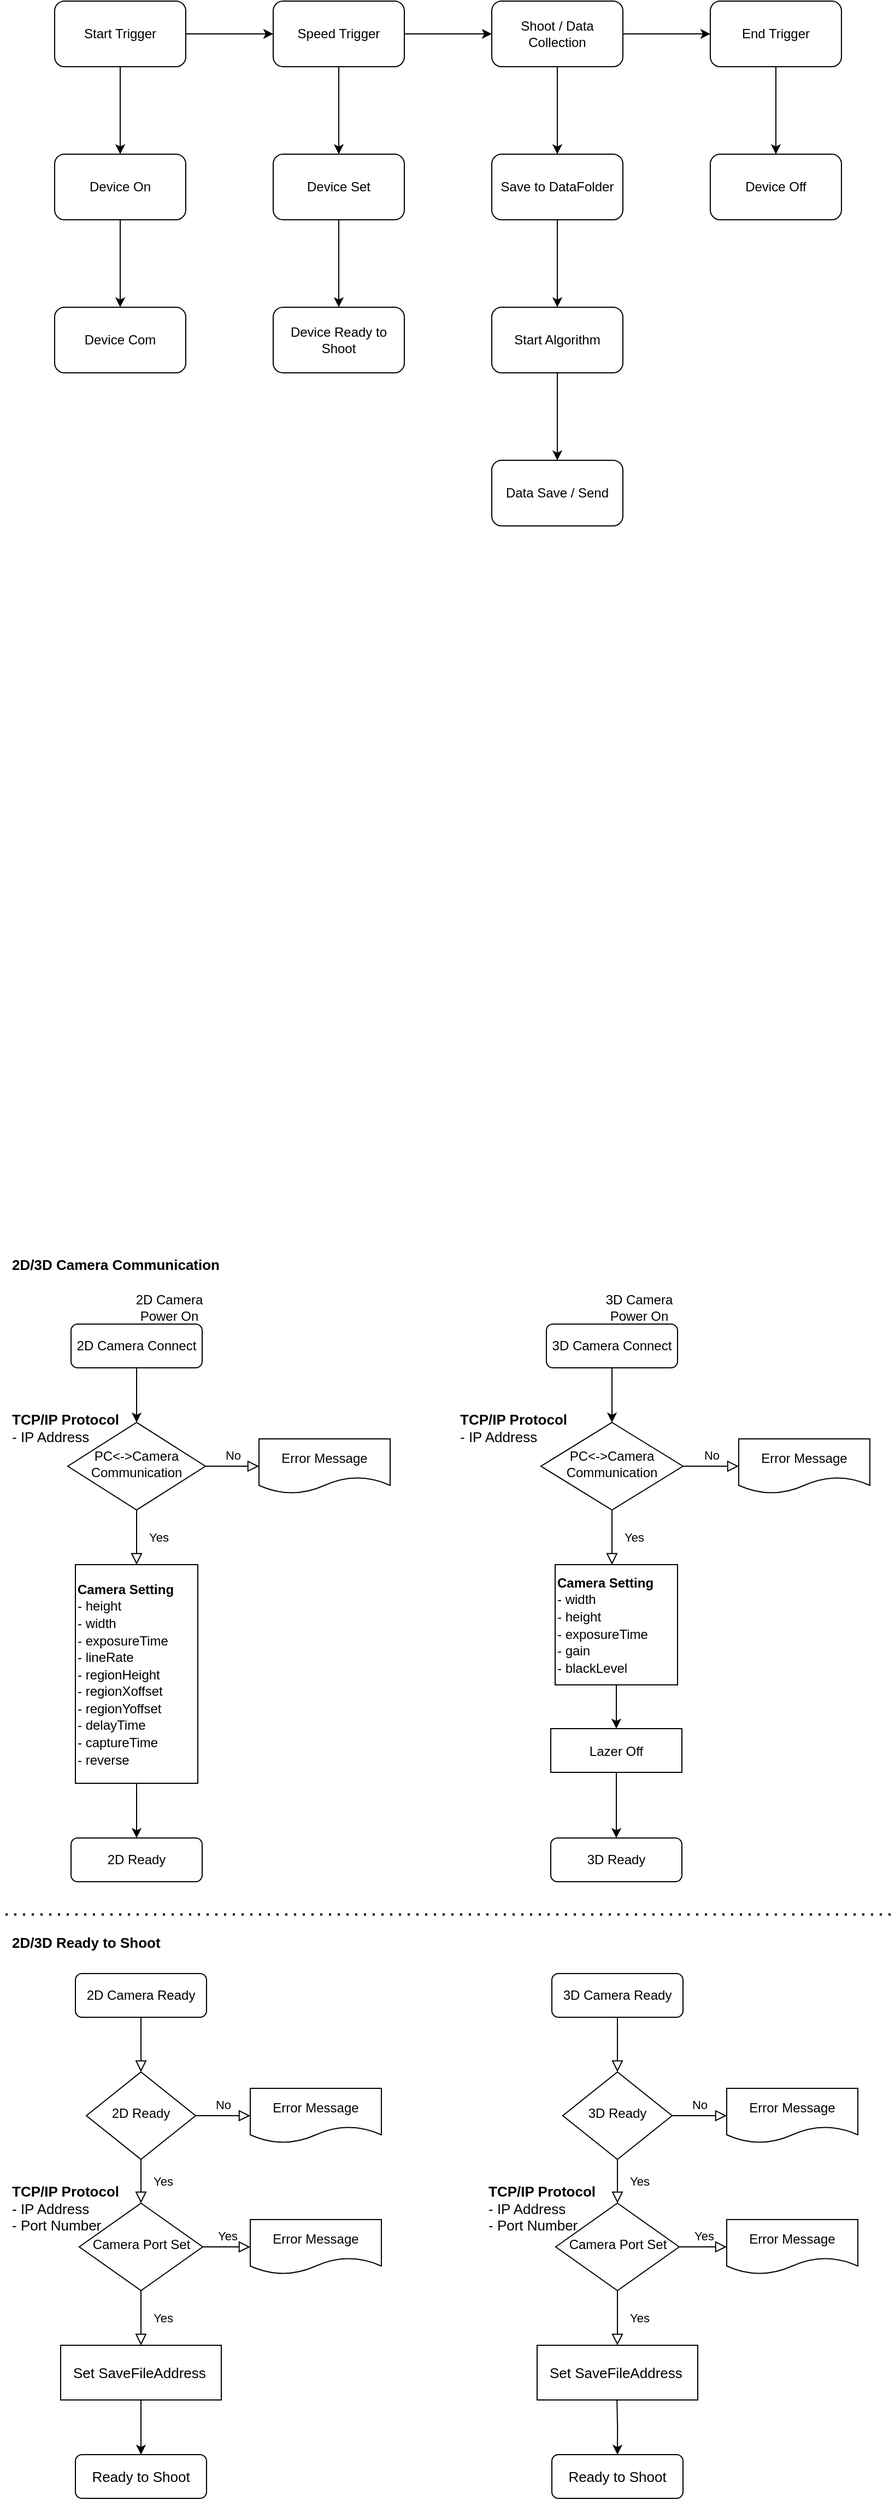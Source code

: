 <mxfile version="20.2.7" type="github">
  <diagram id="C5RBs43oDa-KdzZeNtuy" name="Page-1">
    <mxGraphModel dx="1422" dy="1931" grid="1" gridSize="10" guides="1" tooltips="1" connect="1" arrows="1" fold="1" page="1" pageScale="1" pageWidth="827" pageHeight="1169" math="0" shadow="0">
      <root>
        <mxCell id="WIyWlLk6GJQsqaUBKTNV-0" />
        <mxCell id="WIyWlLk6GJQsqaUBKTNV-1" parent="WIyWlLk6GJQsqaUBKTNV-0" />
        <mxCell id="StntuvO-vUnhxlK_2Fgz-50" value="" style="edgeStyle=orthogonalEdgeStyle;rounded=0;orthogonalLoop=1;jettySize=auto;html=1;fontSize=13;" parent="WIyWlLk6GJQsqaUBKTNV-1" source="WIyWlLk6GJQsqaUBKTNV-3" target="WIyWlLk6GJQsqaUBKTNV-6" edge="1">
          <mxGeometry relative="1" as="geometry" />
        </mxCell>
        <mxCell id="WIyWlLk6GJQsqaUBKTNV-3" value="2D Camera Connect" style="rounded=1;whiteSpace=wrap;html=1;fontSize=12;glass=0;strokeWidth=1;shadow=0;" parent="WIyWlLk6GJQsqaUBKTNV-1" vertex="1">
          <mxGeometry x="69" y="80" width="120" height="40" as="geometry" />
        </mxCell>
        <mxCell id="WIyWlLk6GJQsqaUBKTNV-4" value="Yes" style="rounded=0;html=1;jettySize=auto;orthogonalLoop=1;fontSize=11;endArrow=block;endFill=0;endSize=8;strokeWidth=1;shadow=0;labelBackgroundColor=none;edgeStyle=orthogonalEdgeStyle;entryX=0.5;entryY=0;entryDx=0;entryDy=0;" parent="WIyWlLk6GJQsqaUBKTNV-1" source="WIyWlLk6GJQsqaUBKTNV-6" target="StntuvO-vUnhxlK_2Fgz-56" edge="1">
          <mxGeometry y="20" relative="1" as="geometry">
            <mxPoint as="offset" />
            <mxPoint x="131" y="290" as="targetPoint" />
          </mxGeometry>
        </mxCell>
        <mxCell id="WIyWlLk6GJQsqaUBKTNV-5" value="No" style="edgeStyle=orthogonalEdgeStyle;rounded=0;html=1;jettySize=auto;orthogonalLoop=1;fontSize=11;endArrow=block;endFill=0;endSize=8;strokeWidth=1;shadow=0;labelBackgroundColor=none;entryX=0;entryY=0.5;entryDx=0;entryDy=0;" parent="WIyWlLk6GJQsqaUBKTNV-1" source="WIyWlLk6GJQsqaUBKTNV-6" target="StntuvO-vUnhxlK_2Fgz-40" edge="1">
          <mxGeometry y="10" relative="1" as="geometry">
            <mxPoint as="offset" />
            <mxPoint x="229" y="210" as="targetPoint" />
          </mxGeometry>
        </mxCell>
        <mxCell id="WIyWlLk6GJQsqaUBKTNV-6" value="PC&amp;lt;-&amp;gt;Camera Communication" style="rhombus;whiteSpace=wrap;html=1;shadow=0;fontFamily=Helvetica;fontSize=12;align=center;strokeWidth=1;spacing=6;spacingTop=-4;" parent="WIyWlLk6GJQsqaUBKTNV-1" vertex="1">
          <mxGeometry x="66" y="170" width="126" height="80" as="geometry" />
        </mxCell>
        <mxCell id="StntuvO-vUnhxlK_2Fgz-0" value="2D Camera Power On" style="text;html=1;strokeColor=none;fillColor=none;align=center;verticalAlign=middle;whiteSpace=wrap;rounded=0;" parent="WIyWlLk6GJQsqaUBKTNV-1" vertex="1">
          <mxGeometry x="119" y="50" width="80" height="30" as="geometry" />
        </mxCell>
        <mxCell id="StntuvO-vUnhxlK_2Fgz-49" value="" style="edgeStyle=orthogonalEdgeStyle;rounded=0;orthogonalLoop=1;jettySize=auto;html=1;fontSize=13;" parent="WIyWlLk6GJQsqaUBKTNV-1" source="StntuvO-vUnhxlK_2Fgz-2" target="StntuvO-vUnhxlK_2Fgz-5" edge="1">
          <mxGeometry relative="1" as="geometry" />
        </mxCell>
        <mxCell id="StntuvO-vUnhxlK_2Fgz-2" value="3D Camera Connect" style="rounded=1;whiteSpace=wrap;html=1;fontSize=12;glass=0;strokeWidth=1;shadow=0;" parent="WIyWlLk6GJQsqaUBKTNV-1" vertex="1">
          <mxGeometry x="504" y="80" width="120" height="40" as="geometry" />
        </mxCell>
        <mxCell id="StntuvO-vUnhxlK_2Fgz-3" value="Yes" style="rounded=0;html=1;jettySize=auto;orthogonalLoop=1;fontSize=11;endArrow=block;endFill=0;endSize=8;strokeWidth=1;shadow=0;labelBackgroundColor=none;edgeStyle=orthogonalEdgeStyle;" parent="WIyWlLk6GJQsqaUBKTNV-1" source="StntuvO-vUnhxlK_2Fgz-5" edge="1">
          <mxGeometry y="20" relative="1" as="geometry">
            <mxPoint as="offset" />
            <mxPoint x="564" y="300" as="targetPoint" />
          </mxGeometry>
        </mxCell>
        <mxCell id="StntuvO-vUnhxlK_2Fgz-4" value="No" style="edgeStyle=orthogonalEdgeStyle;rounded=0;html=1;jettySize=auto;orthogonalLoop=1;fontSize=11;endArrow=block;endFill=0;endSize=8;strokeWidth=1;shadow=0;labelBackgroundColor=none;entryX=0;entryY=0.5;entryDx=0;entryDy=0;" parent="WIyWlLk6GJQsqaUBKTNV-1" source="StntuvO-vUnhxlK_2Fgz-5" target="StntuvO-vUnhxlK_2Fgz-41" edge="1">
          <mxGeometry y="10" relative="1" as="geometry">
            <mxPoint as="offset" />
            <mxPoint x="664.0" y="210" as="targetPoint" />
          </mxGeometry>
        </mxCell>
        <mxCell id="StntuvO-vUnhxlK_2Fgz-5" value="PC&amp;lt;-&amp;gt;Camera Communication" style="rhombus;whiteSpace=wrap;html=1;shadow=0;fontFamily=Helvetica;fontSize=12;align=center;strokeWidth=1;spacing=6;spacingTop=-4;" parent="WIyWlLk6GJQsqaUBKTNV-1" vertex="1">
          <mxGeometry x="499" y="170" width="130" height="80" as="geometry" />
        </mxCell>
        <mxCell id="StntuvO-vUnhxlK_2Fgz-11" value="3D Ready" style="rounded=1;whiteSpace=wrap;html=1;fontSize=12;glass=0;strokeWidth=1;shadow=0;" parent="WIyWlLk6GJQsqaUBKTNV-1" vertex="1">
          <mxGeometry x="508" y="550" width="120" height="40" as="geometry" />
        </mxCell>
        <mxCell id="StntuvO-vUnhxlK_2Fgz-12" value="3D Camera Power On" style="text;html=1;strokeColor=none;fillColor=none;align=center;verticalAlign=middle;whiteSpace=wrap;rounded=0;" parent="WIyWlLk6GJQsqaUBKTNV-1" vertex="1">
          <mxGeometry x="549" y="50" width="80" height="30" as="geometry" />
        </mxCell>
        <mxCell id="StntuvO-vUnhxlK_2Fgz-26" value="" style="rounded=0;html=1;jettySize=auto;orthogonalLoop=1;fontSize=11;endArrow=block;endFill=0;endSize=8;strokeWidth=1;shadow=0;labelBackgroundColor=none;edgeStyle=orthogonalEdgeStyle;" parent="WIyWlLk6GJQsqaUBKTNV-1" source="StntuvO-vUnhxlK_2Fgz-27" target="StntuvO-vUnhxlK_2Fgz-30" edge="1">
          <mxGeometry relative="1" as="geometry" />
        </mxCell>
        <mxCell id="StntuvO-vUnhxlK_2Fgz-27" value="2D Camera Ready" style="rounded=1;whiteSpace=wrap;html=1;fontSize=12;glass=0;strokeWidth=1;shadow=0;" parent="WIyWlLk6GJQsqaUBKTNV-1" vertex="1">
          <mxGeometry x="73" y="674" width="120" height="40" as="geometry" />
        </mxCell>
        <mxCell id="StntuvO-vUnhxlK_2Fgz-28" value="Yes" style="rounded=0;html=1;jettySize=auto;orthogonalLoop=1;fontSize=11;endArrow=block;endFill=0;endSize=8;strokeWidth=1;shadow=0;labelBackgroundColor=none;edgeStyle=orthogonalEdgeStyle;" parent="WIyWlLk6GJQsqaUBKTNV-1" source="StntuvO-vUnhxlK_2Fgz-30" target="StntuvO-vUnhxlK_2Fgz-34" edge="1">
          <mxGeometry y="20" relative="1" as="geometry">
            <mxPoint as="offset" />
          </mxGeometry>
        </mxCell>
        <mxCell id="StntuvO-vUnhxlK_2Fgz-29" value="No" style="edgeStyle=orthogonalEdgeStyle;rounded=0;html=1;jettySize=auto;orthogonalLoop=1;fontSize=11;endArrow=block;endFill=0;endSize=8;strokeWidth=1;shadow=0;labelBackgroundColor=none;entryX=0;entryY=0.5;entryDx=0;entryDy=0;" parent="WIyWlLk6GJQsqaUBKTNV-1" source="StntuvO-vUnhxlK_2Fgz-30" target="StntuvO-vUnhxlK_2Fgz-62" edge="1">
          <mxGeometry y="10" relative="1" as="geometry">
            <mxPoint as="offset" />
            <mxPoint x="233" y="804" as="targetPoint" />
          </mxGeometry>
        </mxCell>
        <mxCell id="StntuvO-vUnhxlK_2Fgz-30" value="2D Ready" style="rhombus;whiteSpace=wrap;html=1;shadow=0;fontFamily=Helvetica;fontSize=12;align=center;strokeWidth=1;spacing=6;spacingTop=-4;" parent="WIyWlLk6GJQsqaUBKTNV-1" vertex="1">
          <mxGeometry x="83" y="764" width="100" height="80" as="geometry" />
        </mxCell>
        <mxCell id="StntuvO-vUnhxlK_2Fgz-33" value="Yes" style="edgeStyle=orthogonalEdgeStyle;rounded=0;html=1;jettySize=auto;orthogonalLoop=1;fontSize=11;endArrow=block;endFill=0;endSize=8;strokeWidth=1;shadow=0;labelBackgroundColor=none;entryX=0;entryY=0.5;entryDx=0;entryDy=0;" parent="WIyWlLk6GJQsqaUBKTNV-1" source="StntuvO-vUnhxlK_2Fgz-34" target="StntuvO-vUnhxlK_2Fgz-63" edge="1">
          <mxGeometry y="10" relative="1" as="geometry">
            <mxPoint as="offset" />
            <mxPoint x="233" y="924" as="targetPoint" />
          </mxGeometry>
        </mxCell>
        <mxCell id="StntuvO-vUnhxlK_2Fgz-34" value="Camera Port Set" style="rhombus;whiteSpace=wrap;html=1;shadow=0;fontFamily=Helvetica;fontSize=12;align=center;strokeWidth=1;spacing=6;spacingTop=-4;" parent="WIyWlLk6GJQsqaUBKTNV-1" vertex="1">
          <mxGeometry x="76.5" y="884" width="113" height="80" as="geometry" />
        </mxCell>
        <mxCell id="StntuvO-vUnhxlK_2Fgz-38" value="2D Ready" style="rounded=1;whiteSpace=wrap;html=1;fontSize=12;glass=0;strokeWidth=1;shadow=0;" parent="WIyWlLk6GJQsqaUBKTNV-1" vertex="1">
          <mxGeometry x="69" y="550" width="120" height="40" as="geometry" />
        </mxCell>
        <mxCell id="StntuvO-vUnhxlK_2Fgz-40" value="Error Message" style="shape=document;whiteSpace=wrap;html=1;boundedLbl=1;" parent="WIyWlLk6GJQsqaUBKTNV-1" vertex="1">
          <mxGeometry x="241" y="185" width="120" height="50" as="geometry" />
        </mxCell>
        <mxCell id="StntuvO-vUnhxlK_2Fgz-41" value="Error Message" style="shape=document;whiteSpace=wrap;html=1;boundedLbl=1;" parent="WIyWlLk6GJQsqaUBKTNV-1" vertex="1">
          <mxGeometry x="680" y="185" width="120" height="50" as="geometry" />
        </mxCell>
        <mxCell id="StntuvO-vUnhxlK_2Fgz-42" value="" style="endArrow=none;dashed=1;html=1;dashPattern=1 3;strokeWidth=2;rounded=0;" parent="WIyWlLk6GJQsqaUBKTNV-1" edge="1">
          <mxGeometry width="50" height="50" relative="1" as="geometry">
            <mxPoint x="9" y="620" as="sourcePoint" />
            <mxPoint x="820" y="620" as="targetPoint" />
          </mxGeometry>
        </mxCell>
        <mxCell id="StntuvO-vUnhxlK_2Fgz-43" value="2D/3D Camera Communication" style="text;strokeColor=none;fillColor=none;align=left;verticalAlign=middle;spacingLeft=4;spacingRight=4;overflow=hidden;points=[[0,0.5],[1,0.5]];portConstraint=eastwest;rotatable=0;fontStyle=1;fontSize=13;" parent="WIyWlLk6GJQsqaUBKTNV-1" vertex="1">
          <mxGeometry x="9" y="10" width="203" height="30" as="geometry" />
        </mxCell>
        <mxCell id="StntuvO-vUnhxlK_2Fgz-48" value="" style="edgeStyle=orthogonalEdgeStyle;rounded=0;orthogonalLoop=1;jettySize=auto;html=1;fontSize=13;" parent="WIyWlLk6GJQsqaUBKTNV-1" source="StntuvO-vUnhxlK_2Fgz-44" target="StntuvO-vUnhxlK_2Fgz-11" edge="1">
          <mxGeometry relative="1" as="geometry" />
        </mxCell>
        <mxCell id="StntuvO-vUnhxlK_2Fgz-44" value="&lt;span style=&quot;font-size: 12px;&quot;&gt;Lazer Off&lt;/span&gt;" style="rounded=0;whiteSpace=wrap;html=1;fontSize=13;" parent="WIyWlLk6GJQsqaUBKTNV-1" vertex="1">
          <mxGeometry x="508" y="450" width="120" height="40" as="geometry" />
        </mxCell>
        <mxCell id="StntuvO-vUnhxlK_2Fgz-51" value="&lt;b&gt;TCP/IP Protocol&lt;/b&gt;&lt;br&gt;&lt;div style=&quot;text-align: left;&quot;&gt;&lt;span style=&quot;background-color: initial;&quot;&gt;- IP Address&lt;/span&gt;&lt;/div&gt;" style="text;html=1;strokeColor=none;fillColor=none;align=center;verticalAlign=middle;whiteSpace=wrap;rounded=0;fontSize=13;" parent="WIyWlLk6GJQsqaUBKTNV-1" vertex="1">
          <mxGeometry x="9" y="150" width="110" height="50" as="geometry" />
        </mxCell>
        <mxCell id="StntuvO-vUnhxlK_2Fgz-52" value="&lt;div style=&quot;text-align: left;&quot;&gt;&lt;b style=&quot;background-color: initial;&quot;&gt;TCP/IP Protocol&lt;/b&gt;&lt;/div&gt;&lt;div style=&quot;text-align: left;&quot;&gt;&lt;span style=&quot;background-color: initial;&quot;&gt;- IP Address&lt;/span&gt;&lt;/div&gt;" style="text;html=1;strokeColor=none;fillColor=none;align=center;verticalAlign=middle;whiteSpace=wrap;rounded=0;fontSize=13;" parent="WIyWlLk6GJQsqaUBKTNV-1" vertex="1">
          <mxGeometry x="414" y="150" width="120" height="50" as="geometry" />
        </mxCell>
        <mxCell id="StntuvO-vUnhxlK_2Fgz-59" value="" style="edgeStyle=orthogonalEdgeStyle;rounded=0;orthogonalLoop=1;jettySize=auto;html=1;fontSize=13;" parent="WIyWlLk6GJQsqaUBKTNV-1" source="StntuvO-vUnhxlK_2Fgz-56" target="StntuvO-vUnhxlK_2Fgz-38" edge="1">
          <mxGeometry relative="1" as="geometry" />
        </mxCell>
        <mxCell id="StntuvO-vUnhxlK_2Fgz-56" value="&lt;span style=&quot;font-size: 12px;&quot;&gt;&lt;b&gt;Camera Setting&lt;/b&gt;&lt;br&gt;- height&lt;br&gt;- width&lt;br&gt;- exposureTime&lt;br&gt;- lineRate&lt;br&gt;- regionHeight&lt;br&gt;- regionXoffset&lt;br&gt;- regionYoffset&lt;br&gt;- delayTime&lt;br&gt;- captureTime&lt;br&gt;- reverse&lt;br&gt;&lt;/span&gt;" style="rounded=0;whiteSpace=wrap;html=1;fontSize=13;align=left;" parent="WIyWlLk6GJQsqaUBKTNV-1" vertex="1">
          <mxGeometry x="73" y="300" width="112" height="200" as="geometry" />
        </mxCell>
        <mxCell id="StntuvO-vUnhxlK_2Fgz-58" value="&lt;div style=&quot;text-align: left;&quot;&gt;&lt;b style=&quot;background-color: initial;&quot;&gt;TCP/IP Protocol&lt;/b&gt;&lt;/div&gt;&lt;div style=&quot;text-align: left;&quot;&gt;&lt;span style=&quot;background-color: initial;&quot;&gt;- IP Address&lt;/span&gt;&lt;/div&gt;&lt;div style=&quot;text-align: left;&quot;&gt;&lt;span style=&quot;background-color: initial;&quot;&gt;- Port Number&lt;/span&gt;&lt;/div&gt;" style="text;html=1;strokeColor=none;fillColor=none;align=center;verticalAlign=middle;whiteSpace=wrap;rounded=0;fontSize=13;" parent="WIyWlLk6GJQsqaUBKTNV-1" vertex="1">
          <mxGeometry x="4" y="864" width="120" height="50" as="geometry" />
        </mxCell>
        <mxCell id="StntuvO-vUnhxlK_2Fgz-61" value="" style="edgeStyle=orthogonalEdgeStyle;rounded=0;orthogonalLoop=1;jettySize=auto;html=1;fontSize=13;" parent="WIyWlLk6GJQsqaUBKTNV-1" source="StntuvO-vUnhxlK_2Fgz-60" target="StntuvO-vUnhxlK_2Fgz-44" edge="1">
          <mxGeometry relative="1" as="geometry" />
        </mxCell>
        <mxCell id="StntuvO-vUnhxlK_2Fgz-60" value="&lt;span style=&quot;font-size: 12px;&quot;&gt;&lt;b&gt;Camera Setting&lt;/b&gt;&lt;br&gt;- width&lt;br&gt;- height&lt;br&gt;- exposureTime&lt;br&gt;- gain&lt;br&gt;- blackLevel&lt;br&gt;&lt;/span&gt;" style="rounded=0;whiteSpace=wrap;html=1;fontSize=13;align=left;" parent="WIyWlLk6GJQsqaUBKTNV-1" vertex="1">
          <mxGeometry x="512" y="300" width="112" height="110" as="geometry" />
        </mxCell>
        <mxCell id="StntuvO-vUnhxlK_2Fgz-62" value="Error Message" style="shape=document;whiteSpace=wrap;html=1;boundedLbl=1;" parent="WIyWlLk6GJQsqaUBKTNV-1" vertex="1">
          <mxGeometry x="233" y="779" width="120" height="50" as="geometry" />
        </mxCell>
        <mxCell id="StntuvO-vUnhxlK_2Fgz-63" value="Error Message" style="shape=document;whiteSpace=wrap;html=1;boundedLbl=1;" parent="WIyWlLk6GJQsqaUBKTNV-1" vertex="1">
          <mxGeometry x="233" y="899" width="120" height="50" as="geometry" />
        </mxCell>
        <mxCell id="StntuvO-vUnhxlK_2Fgz-65" value="Yes" style="rounded=0;html=1;jettySize=auto;orthogonalLoop=1;fontSize=11;endArrow=block;endFill=0;endSize=8;strokeWidth=1;shadow=0;labelBackgroundColor=none;edgeStyle=orthogonalEdgeStyle;exitX=0.5;exitY=1;exitDx=0;exitDy=0;entryX=0.5;entryY=0;entryDx=0;entryDy=0;" parent="WIyWlLk6GJQsqaUBKTNV-1" source="StntuvO-vUnhxlK_2Fgz-34" target="StntuvO-vUnhxlK_2Fgz-66" edge="1">
          <mxGeometry y="20" relative="1" as="geometry">
            <mxPoint as="offset" />
            <mxPoint x="143" y="854" as="sourcePoint" />
            <mxPoint x="133" y="1024" as="targetPoint" />
          </mxGeometry>
        </mxCell>
        <mxCell id="StntuvO-vUnhxlK_2Fgz-91" style="edgeStyle=orthogonalEdgeStyle;rounded=0;orthogonalLoop=1;jettySize=auto;html=1;entryX=0.5;entryY=0;entryDx=0;entryDy=0;fontSize=13;" parent="WIyWlLk6GJQsqaUBKTNV-1" source="StntuvO-vUnhxlK_2Fgz-66" target="StntuvO-vUnhxlK_2Fgz-89" edge="1">
          <mxGeometry relative="1" as="geometry" />
        </mxCell>
        <mxCell id="StntuvO-vUnhxlK_2Fgz-66" value="Set SaveFileAddress&amp;nbsp;" style="rounded=0;whiteSpace=wrap;html=1;fontSize=13;" parent="WIyWlLk6GJQsqaUBKTNV-1" vertex="1">
          <mxGeometry x="59.5" y="1014" width="147" height="50" as="geometry" />
        </mxCell>
        <mxCell id="StntuvO-vUnhxlK_2Fgz-68" value="" style="rounded=0;html=1;jettySize=auto;orthogonalLoop=1;fontSize=11;endArrow=block;endFill=0;endSize=8;strokeWidth=1;shadow=0;labelBackgroundColor=none;edgeStyle=orthogonalEdgeStyle;" parent="WIyWlLk6GJQsqaUBKTNV-1" source="StntuvO-vUnhxlK_2Fgz-69" target="StntuvO-vUnhxlK_2Fgz-72" edge="1">
          <mxGeometry relative="1" as="geometry" />
        </mxCell>
        <mxCell id="StntuvO-vUnhxlK_2Fgz-69" value="3D Camera Ready" style="rounded=1;whiteSpace=wrap;html=1;fontSize=12;glass=0;strokeWidth=1;shadow=0;" parent="WIyWlLk6GJQsqaUBKTNV-1" vertex="1">
          <mxGeometry x="509" y="674" width="120" height="40" as="geometry" />
        </mxCell>
        <mxCell id="StntuvO-vUnhxlK_2Fgz-70" value="Yes" style="rounded=0;html=1;jettySize=auto;orthogonalLoop=1;fontSize=11;endArrow=block;endFill=0;endSize=8;strokeWidth=1;shadow=0;labelBackgroundColor=none;edgeStyle=orthogonalEdgeStyle;" parent="WIyWlLk6GJQsqaUBKTNV-1" source="StntuvO-vUnhxlK_2Fgz-72" target="StntuvO-vUnhxlK_2Fgz-74" edge="1">
          <mxGeometry y="20" relative="1" as="geometry">
            <mxPoint as="offset" />
          </mxGeometry>
        </mxCell>
        <mxCell id="StntuvO-vUnhxlK_2Fgz-71" value="No" style="edgeStyle=orthogonalEdgeStyle;rounded=0;html=1;jettySize=auto;orthogonalLoop=1;fontSize=11;endArrow=block;endFill=0;endSize=8;strokeWidth=1;shadow=0;labelBackgroundColor=none;entryX=0;entryY=0.5;entryDx=0;entryDy=0;" parent="WIyWlLk6GJQsqaUBKTNV-1" source="StntuvO-vUnhxlK_2Fgz-72" target="StntuvO-vUnhxlK_2Fgz-76" edge="1">
          <mxGeometry y="10" relative="1" as="geometry">
            <mxPoint as="offset" />
            <mxPoint x="669" y="804" as="targetPoint" />
          </mxGeometry>
        </mxCell>
        <mxCell id="StntuvO-vUnhxlK_2Fgz-72" value="3D Ready" style="rhombus;whiteSpace=wrap;html=1;shadow=0;fontFamily=Helvetica;fontSize=12;align=center;strokeWidth=1;spacing=6;spacingTop=-4;" parent="WIyWlLk6GJQsqaUBKTNV-1" vertex="1">
          <mxGeometry x="519" y="764" width="100" height="80" as="geometry" />
        </mxCell>
        <mxCell id="StntuvO-vUnhxlK_2Fgz-73" value="Yes" style="edgeStyle=orthogonalEdgeStyle;rounded=0;html=1;jettySize=auto;orthogonalLoop=1;fontSize=11;endArrow=block;endFill=0;endSize=8;strokeWidth=1;shadow=0;labelBackgroundColor=none;entryX=0;entryY=0.5;entryDx=0;entryDy=0;" parent="WIyWlLk6GJQsqaUBKTNV-1" source="StntuvO-vUnhxlK_2Fgz-74" target="StntuvO-vUnhxlK_2Fgz-77" edge="1">
          <mxGeometry y="10" relative="1" as="geometry">
            <mxPoint as="offset" />
            <mxPoint x="669" y="924" as="targetPoint" />
          </mxGeometry>
        </mxCell>
        <mxCell id="StntuvO-vUnhxlK_2Fgz-74" value="Camera Port Set" style="rhombus;whiteSpace=wrap;html=1;shadow=0;fontFamily=Helvetica;fontSize=12;align=center;strokeWidth=1;spacing=6;spacingTop=-4;" parent="WIyWlLk6GJQsqaUBKTNV-1" vertex="1">
          <mxGeometry x="512.5" y="884" width="113" height="80" as="geometry" />
        </mxCell>
        <mxCell id="StntuvO-vUnhxlK_2Fgz-75" value="&lt;div style=&quot;text-align: left;&quot;&gt;&lt;b style=&quot;background-color: initial;&quot;&gt;TCP/IP Protocol&lt;/b&gt;&lt;/div&gt;&lt;div style=&quot;text-align: left;&quot;&gt;&lt;span style=&quot;background-color: initial;&quot;&gt;- IP Address&lt;/span&gt;&lt;/div&gt;&lt;div style=&quot;text-align: left;&quot;&gt;&lt;span style=&quot;background-color: initial;&quot;&gt;- Port Number&lt;/span&gt;&lt;/div&gt;" style="text;html=1;strokeColor=none;fillColor=none;align=center;verticalAlign=middle;whiteSpace=wrap;rounded=0;fontSize=13;" parent="WIyWlLk6GJQsqaUBKTNV-1" vertex="1">
          <mxGeometry x="440" y="864" width="120" height="50" as="geometry" />
        </mxCell>
        <mxCell id="StntuvO-vUnhxlK_2Fgz-76" value="Error Message" style="shape=document;whiteSpace=wrap;html=1;boundedLbl=1;" parent="WIyWlLk6GJQsqaUBKTNV-1" vertex="1">
          <mxGeometry x="669" y="779" width="120" height="50" as="geometry" />
        </mxCell>
        <mxCell id="StntuvO-vUnhxlK_2Fgz-77" value="Error Message" style="shape=document;whiteSpace=wrap;html=1;boundedLbl=1;" parent="WIyWlLk6GJQsqaUBKTNV-1" vertex="1">
          <mxGeometry x="669" y="899" width="120" height="50" as="geometry" />
        </mxCell>
        <mxCell id="StntuvO-vUnhxlK_2Fgz-78" value="Yes" style="rounded=0;html=1;jettySize=auto;orthogonalLoop=1;fontSize=11;endArrow=block;endFill=0;endSize=8;strokeWidth=1;shadow=0;labelBackgroundColor=none;edgeStyle=orthogonalEdgeStyle;exitX=0.5;exitY=1;exitDx=0;exitDy=0;entryX=0.5;entryY=0;entryDx=0;entryDy=0;" parent="WIyWlLk6GJQsqaUBKTNV-1" source="StntuvO-vUnhxlK_2Fgz-74" target="StntuvO-vUnhxlK_2Fgz-79" edge="1">
          <mxGeometry y="20" relative="1" as="geometry">
            <mxPoint as="offset" />
            <mxPoint x="579" y="854" as="sourcePoint" />
            <mxPoint x="569" y="1024" as="targetPoint" />
          </mxGeometry>
        </mxCell>
        <mxCell id="StntuvO-vUnhxlK_2Fgz-79" value="Set SaveFileAddress&amp;nbsp;" style="rounded=0;whiteSpace=wrap;html=1;fontSize=13;" parent="WIyWlLk6GJQsqaUBKTNV-1" vertex="1">
          <mxGeometry x="495.5" y="1014" width="147" height="50" as="geometry" />
        </mxCell>
        <mxCell id="StntuvO-vUnhxlK_2Fgz-86" value="" style="edgeStyle=orthogonalEdgeStyle;rounded=0;orthogonalLoop=1;jettySize=auto;html=1;fontSize=13;entryX=0.5;entryY=0;entryDx=0;entryDy=0;" parent="WIyWlLk6GJQsqaUBKTNV-1" target="StntuvO-vUnhxlK_2Fgz-87" edge="1">
          <mxGeometry relative="1" as="geometry">
            <mxPoint x="568.58" y="1064" as="sourcePoint" />
            <mxPoint x="568.58" y="1114" as="targetPoint" />
          </mxGeometry>
        </mxCell>
        <mxCell id="StntuvO-vUnhxlK_2Fgz-87" value="&lt;span style=&quot;font-size: 13px;&quot;&gt;Ready to Shoot&lt;/span&gt;" style="rounded=1;whiteSpace=wrap;html=1;fontSize=12;glass=0;strokeWidth=1;shadow=0;" parent="WIyWlLk6GJQsqaUBKTNV-1" vertex="1">
          <mxGeometry x="509" y="1114" width="120" height="40" as="geometry" />
        </mxCell>
        <mxCell id="StntuvO-vUnhxlK_2Fgz-89" value="&lt;span style=&quot;font-size: 13px;&quot;&gt;Ready to Shoot&lt;/span&gt;" style="rounded=1;whiteSpace=wrap;html=1;fontSize=12;glass=0;strokeWidth=1;shadow=0;" parent="WIyWlLk6GJQsqaUBKTNV-1" vertex="1">
          <mxGeometry x="73" y="1114" width="120" height="40" as="geometry" />
        </mxCell>
        <mxCell id="StntuvO-vUnhxlK_2Fgz-93" value="2D/3D Ready to Shoot" style="text;strokeColor=none;fillColor=none;align=left;verticalAlign=middle;spacingLeft=4;spacingRight=4;overflow=hidden;points=[[0,0.5],[1,0.5]];portConstraint=eastwest;rotatable=0;fontStyle=1;fontSize=13;" parent="WIyWlLk6GJQsqaUBKTNV-1" vertex="1">
          <mxGeometry x="9" y="630" width="203" height="30" as="geometry" />
        </mxCell>
        <mxCell id="WKKOfQsLnXHA53ZlvI0k-14" value="" style="edgeStyle=orthogonalEdgeStyle;rounded=0;orthogonalLoop=1;jettySize=auto;html=1;" parent="WIyWlLk6GJQsqaUBKTNV-1" source="WKKOfQsLnXHA53ZlvI0k-0" target="WKKOfQsLnXHA53ZlvI0k-13" edge="1">
          <mxGeometry relative="1" as="geometry" />
        </mxCell>
        <mxCell id="WKKOfQsLnXHA53ZlvI0k-19" value="" style="edgeStyle=orthogonalEdgeStyle;rounded=0;orthogonalLoop=1;jettySize=auto;html=1;" parent="WIyWlLk6GJQsqaUBKTNV-1" source="WKKOfQsLnXHA53ZlvI0k-0" target="WKKOfQsLnXHA53ZlvI0k-18" edge="1">
          <mxGeometry relative="1" as="geometry" />
        </mxCell>
        <mxCell id="WKKOfQsLnXHA53ZlvI0k-0" value="Start Trigger" style="rounded=1;whiteSpace=wrap;html=1;" parent="WIyWlLk6GJQsqaUBKTNV-1" vertex="1">
          <mxGeometry x="54" y="-1130" width="120" height="60" as="geometry" />
        </mxCell>
        <mxCell id="WKKOfQsLnXHA53ZlvI0k-12" value="" style="edgeStyle=orthogonalEdgeStyle;rounded=0;orthogonalLoop=1;jettySize=auto;html=1;" parent="WIyWlLk6GJQsqaUBKTNV-1" source="WKKOfQsLnXHA53ZlvI0k-9" target="WKKOfQsLnXHA53ZlvI0k-11" edge="1">
          <mxGeometry relative="1" as="geometry" />
        </mxCell>
        <mxCell id="WKKOfQsLnXHA53ZlvI0k-9" value="Device Set" style="whiteSpace=wrap;html=1;rounded=1;" parent="WIyWlLk6GJQsqaUBKTNV-1" vertex="1">
          <mxGeometry x="254" y="-990" width="120" height="60" as="geometry" />
        </mxCell>
        <mxCell id="WKKOfQsLnXHA53ZlvI0k-11" value="Device Ready to Shoot" style="whiteSpace=wrap;html=1;rounded=1;" parent="WIyWlLk6GJQsqaUBKTNV-1" vertex="1">
          <mxGeometry x="254" y="-850" width="120" height="60" as="geometry" />
        </mxCell>
        <mxCell id="WKKOfQsLnXHA53ZlvI0k-16" value="" style="edgeStyle=orthogonalEdgeStyle;rounded=0;orthogonalLoop=1;jettySize=auto;html=1;" parent="WIyWlLk6GJQsqaUBKTNV-1" source="WKKOfQsLnXHA53ZlvI0k-13" target="WKKOfQsLnXHA53ZlvI0k-15" edge="1">
          <mxGeometry relative="1" as="geometry" />
        </mxCell>
        <mxCell id="WKKOfQsLnXHA53ZlvI0k-13" value="Device On" style="whiteSpace=wrap;html=1;rounded=1;" parent="WIyWlLk6GJQsqaUBKTNV-1" vertex="1">
          <mxGeometry x="54" y="-990" width="120" height="60" as="geometry" />
        </mxCell>
        <mxCell id="WKKOfQsLnXHA53ZlvI0k-15" value="Device Com" style="whiteSpace=wrap;html=1;rounded=1;" parent="WIyWlLk6GJQsqaUBKTNV-1" vertex="1">
          <mxGeometry x="54" y="-850" width="120" height="60" as="geometry" />
        </mxCell>
        <mxCell id="WKKOfQsLnXHA53ZlvI0k-20" value="" style="edgeStyle=orthogonalEdgeStyle;rounded=0;orthogonalLoop=1;jettySize=auto;html=1;" parent="WIyWlLk6GJQsqaUBKTNV-1" source="WKKOfQsLnXHA53ZlvI0k-18" target="WKKOfQsLnXHA53ZlvI0k-9" edge="1">
          <mxGeometry relative="1" as="geometry" />
        </mxCell>
        <mxCell id="WKKOfQsLnXHA53ZlvI0k-22" value="" style="edgeStyle=orthogonalEdgeStyle;rounded=0;orthogonalLoop=1;jettySize=auto;html=1;" parent="WIyWlLk6GJQsqaUBKTNV-1" source="WKKOfQsLnXHA53ZlvI0k-18" target="WKKOfQsLnXHA53ZlvI0k-21" edge="1">
          <mxGeometry relative="1" as="geometry" />
        </mxCell>
        <mxCell id="WKKOfQsLnXHA53ZlvI0k-18" value="Speed Trigger" style="rounded=1;whiteSpace=wrap;html=1;" parent="WIyWlLk6GJQsqaUBKTNV-1" vertex="1">
          <mxGeometry x="254" y="-1130" width="120" height="60" as="geometry" />
        </mxCell>
        <mxCell id="WKKOfQsLnXHA53ZlvI0k-24" value="" style="edgeStyle=orthogonalEdgeStyle;rounded=0;orthogonalLoop=1;jettySize=auto;html=1;" parent="WIyWlLk6GJQsqaUBKTNV-1" source="WKKOfQsLnXHA53ZlvI0k-21" target="WKKOfQsLnXHA53ZlvI0k-23" edge="1">
          <mxGeometry relative="1" as="geometry" />
        </mxCell>
        <mxCell id="WKKOfQsLnXHA53ZlvI0k-30" value="" style="edgeStyle=orthogonalEdgeStyle;rounded=0;orthogonalLoop=1;jettySize=auto;html=1;" parent="WIyWlLk6GJQsqaUBKTNV-1" source="WKKOfQsLnXHA53ZlvI0k-21" target="WKKOfQsLnXHA53ZlvI0k-29" edge="1">
          <mxGeometry relative="1" as="geometry" />
        </mxCell>
        <mxCell id="WKKOfQsLnXHA53ZlvI0k-21" value="Shoot / Data Collection" style="whiteSpace=wrap;html=1;rounded=1;" parent="WIyWlLk6GJQsqaUBKTNV-1" vertex="1">
          <mxGeometry x="454" y="-1130" width="120" height="60" as="geometry" />
        </mxCell>
        <mxCell id="WKKOfQsLnXHA53ZlvI0k-26" value="" style="edgeStyle=orthogonalEdgeStyle;rounded=0;orthogonalLoop=1;jettySize=auto;html=1;" parent="WIyWlLk6GJQsqaUBKTNV-1" source="WKKOfQsLnXHA53ZlvI0k-23" target="WKKOfQsLnXHA53ZlvI0k-25" edge="1">
          <mxGeometry relative="1" as="geometry" />
        </mxCell>
        <mxCell id="WKKOfQsLnXHA53ZlvI0k-23" value="Save to DataFolder" style="whiteSpace=wrap;html=1;rounded=1;" parent="WIyWlLk6GJQsqaUBKTNV-1" vertex="1">
          <mxGeometry x="454" y="-990" width="120" height="60" as="geometry" />
        </mxCell>
        <mxCell id="WKKOfQsLnXHA53ZlvI0k-28" value="" style="edgeStyle=orthogonalEdgeStyle;rounded=0;orthogonalLoop=1;jettySize=auto;html=1;" parent="WIyWlLk6GJQsqaUBKTNV-1" source="WKKOfQsLnXHA53ZlvI0k-25" target="WKKOfQsLnXHA53ZlvI0k-27" edge="1">
          <mxGeometry relative="1" as="geometry" />
        </mxCell>
        <mxCell id="WKKOfQsLnXHA53ZlvI0k-25" value="&lt;div style=&quot;text-align: left;&quot;&gt;&lt;span style=&quot;background-color: initial;&quot;&gt;Start Algorithm&lt;/span&gt;&lt;/div&gt;" style="whiteSpace=wrap;html=1;rounded=1;" parent="WIyWlLk6GJQsqaUBKTNV-1" vertex="1">
          <mxGeometry x="454" y="-850" width="120" height="60" as="geometry" />
        </mxCell>
        <mxCell id="WKKOfQsLnXHA53ZlvI0k-27" value="Data Save / Send" style="whiteSpace=wrap;html=1;rounded=1;" parent="WIyWlLk6GJQsqaUBKTNV-1" vertex="1">
          <mxGeometry x="454" y="-710" width="120" height="60" as="geometry" />
        </mxCell>
        <mxCell id="WKKOfQsLnXHA53ZlvI0k-32" value="" style="edgeStyle=orthogonalEdgeStyle;rounded=0;orthogonalLoop=1;jettySize=auto;html=1;" parent="WIyWlLk6GJQsqaUBKTNV-1" source="WKKOfQsLnXHA53ZlvI0k-29" target="WKKOfQsLnXHA53ZlvI0k-31" edge="1">
          <mxGeometry relative="1" as="geometry" />
        </mxCell>
        <mxCell id="WKKOfQsLnXHA53ZlvI0k-29" value="End Trigger" style="whiteSpace=wrap;html=1;rounded=1;" parent="WIyWlLk6GJQsqaUBKTNV-1" vertex="1">
          <mxGeometry x="654" y="-1130" width="120" height="60" as="geometry" />
        </mxCell>
        <mxCell id="WKKOfQsLnXHA53ZlvI0k-31" value="Device Off" style="whiteSpace=wrap;html=1;rounded=1;" parent="WIyWlLk6GJQsqaUBKTNV-1" vertex="1">
          <mxGeometry x="654" y="-990" width="120" height="60" as="geometry" />
        </mxCell>
      </root>
    </mxGraphModel>
  </diagram>
</mxfile>
